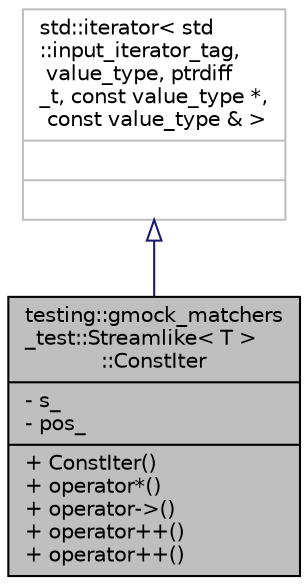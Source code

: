 digraph "testing::gmock_matchers_test::Streamlike&lt; T &gt;::ConstIter"
{
  edge [fontname="Helvetica",fontsize="10",labelfontname="Helvetica",labelfontsize="10"];
  node [fontname="Helvetica",fontsize="10",shape=record];
  Node0 [label="{testing::gmock_matchers\l_test::Streamlike\< T \>\l::ConstIter\n|- s_\l- pos_\l|+ ConstIter()\l+ operator*()\l+ operator-\>()\l+ operator++()\l+ operator++()\l}",height=0.2,width=0.4,color="black", fillcolor="grey75", style="filled", fontcolor="black"];
  Node1 -> Node0 [dir="back",color="midnightblue",fontsize="10",style="solid",arrowtail="onormal",fontname="Helvetica"];
  Node1 [label="{std::iterator\< std\l::input_iterator_tag,\l value_type, ptrdiff\l_t, const value_type *,\l const value_type & \>\n||}",height=0.2,width=0.4,color="grey75", fillcolor="white", style="filled"];
}
